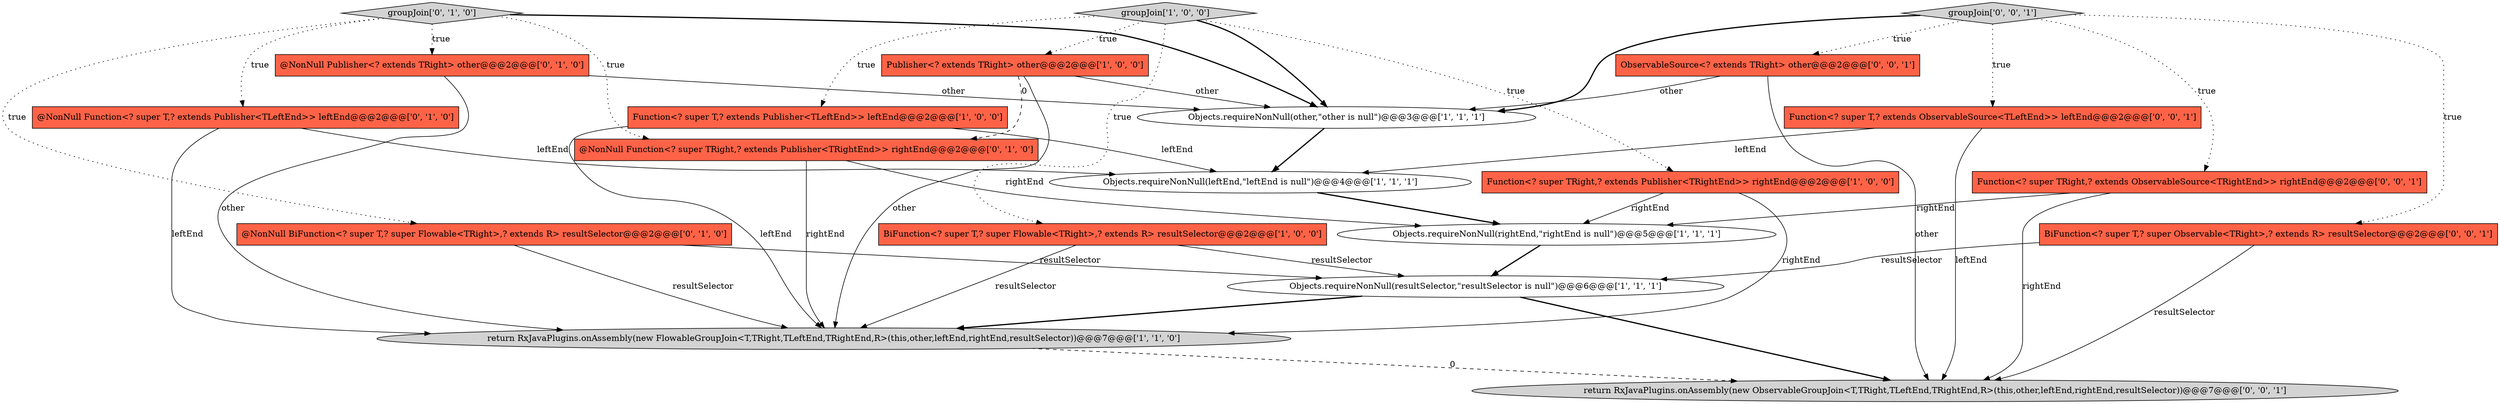 digraph {
12 [style = filled, label = "@NonNull Publisher<? extends TRight> other@@@2@@@['0', '1', '0']", fillcolor = tomato, shape = box image = "AAA0AAABBB2BBB"];
20 [style = filled, label = "return RxJavaPlugins.onAssembly(new ObservableGroupJoin<T,TRight,TLeftEnd,TRightEnd,R>(this,other,leftEnd,rightEnd,resultSelector))@@@7@@@['0', '0', '1']", fillcolor = lightgray, shape = ellipse image = "AAA0AAABBB3BBB"];
13 [style = filled, label = "@NonNull Function<? super T,? extends Publisher<TLeftEnd>> leftEnd@@@2@@@['0', '1', '0']", fillcolor = tomato, shape = box image = "AAA0AAABBB2BBB"];
3 [style = filled, label = "Function<? super T,? extends Publisher<TLeftEnd>> leftEnd@@@2@@@['1', '0', '0']", fillcolor = tomato, shape = box image = "AAA0AAABBB1BBB"];
4 [style = filled, label = "BiFunction<? super T,? super Flowable<TRight>,? extends R> resultSelector@@@2@@@['1', '0', '0']", fillcolor = tomato, shape = box image = "AAA0AAABBB1BBB"];
18 [style = filled, label = "ObservableSource<? extends TRight> other@@@2@@@['0', '0', '1']", fillcolor = tomato, shape = box image = "AAA0AAABBB3BBB"];
5 [style = filled, label = "Publisher<? extends TRight> other@@@2@@@['1', '0', '0']", fillcolor = tomato, shape = box image = "AAA1AAABBB1BBB"];
2 [style = filled, label = "Function<? super TRight,? extends Publisher<TRightEnd>> rightEnd@@@2@@@['1', '0', '0']", fillcolor = tomato, shape = box image = "AAA0AAABBB1BBB"];
14 [style = filled, label = "@NonNull Function<? super TRight,? extends Publisher<TRightEnd>> rightEnd@@@2@@@['0', '1', '0']", fillcolor = tomato, shape = box image = "AAA1AAABBB2BBB"];
15 [style = filled, label = "groupJoin['0', '0', '1']", fillcolor = lightgray, shape = diamond image = "AAA0AAABBB3BBB"];
0 [style = filled, label = "Objects.requireNonNull(rightEnd,\"rightEnd is null\")@@@5@@@['1', '1', '1']", fillcolor = white, shape = ellipse image = "AAA0AAABBB1BBB"];
10 [style = filled, label = "@NonNull BiFunction<? super T,? super Flowable<TRight>,? extends R> resultSelector@@@2@@@['0', '1', '0']", fillcolor = tomato, shape = box image = "AAA0AAABBB2BBB"];
7 [style = filled, label = "Objects.requireNonNull(resultSelector,\"resultSelector is null\")@@@6@@@['1', '1', '1']", fillcolor = white, shape = ellipse image = "AAA0AAABBB1BBB"];
11 [style = filled, label = "groupJoin['0', '1', '0']", fillcolor = lightgray, shape = diamond image = "AAA0AAABBB2BBB"];
16 [style = filled, label = "Function<? super T,? extends ObservableSource<TLeftEnd>> leftEnd@@@2@@@['0', '0', '1']", fillcolor = tomato, shape = box image = "AAA0AAABBB3BBB"];
9 [style = filled, label = "Objects.requireNonNull(other,\"other is null\")@@@3@@@['1', '1', '1']", fillcolor = white, shape = ellipse image = "AAA0AAABBB1BBB"];
6 [style = filled, label = "Objects.requireNonNull(leftEnd,\"leftEnd is null\")@@@4@@@['1', '1', '1']", fillcolor = white, shape = ellipse image = "AAA0AAABBB1BBB"];
19 [style = filled, label = "Function<? super TRight,? extends ObservableSource<TRightEnd>> rightEnd@@@2@@@['0', '0', '1']", fillcolor = tomato, shape = box image = "AAA0AAABBB3BBB"];
8 [style = filled, label = "return RxJavaPlugins.onAssembly(new FlowableGroupJoin<T,TRight,TLeftEnd,TRightEnd,R>(this,other,leftEnd,rightEnd,resultSelector))@@@7@@@['1', '1', '0']", fillcolor = lightgray, shape = ellipse image = "AAA0AAABBB1BBB"];
17 [style = filled, label = "BiFunction<? super T,? super Observable<TRight>,? extends R> resultSelector@@@2@@@['0', '0', '1']", fillcolor = tomato, shape = box image = "AAA0AAABBB3BBB"];
1 [style = filled, label = "groupJoin['1', '0', '0']", fillcolor = lightgray, shape = diamond image = "AAA0AAABBB1BBB"];
17->7 [style = solid, label="resultSelector"];
5->14 [style = dashed, label="0"];
2->0 [style = solid, label="rightEnd"];
19->0 [style = solid, label="rightEnd"];
13->8 [style = solid, label="leftEnd"];
14->0 [style = solid, label="rightEnd"];
16->20 [style = solid, label="leftEnd"];
11->10 [style = dotted, label="true"];
11->12 [style = dotted, label="true"];
15->18 [style = dotted, label="true"];
8->20 [style = dashed, label="0"];
11->14 [style = dotted, label="true"];
12->8 [style = solid, label="other"];
6->0 [style = bold, label=""];
1->4 [style = dotted, label="true"];
7->20 [style = bold, label=""];
11->13 [style = dotted, label="true"];
15->16 [style = dotted, label="true"];
3->6 [style = solid, label="leftEnd"];
7->8 [style = bold, label=""];
11->9 [style = bold, label=""];
1->9 [style = bold, label=""];
9->6 [style = bold, label=""];
10->8 [style = solid, label="resultSelector"];
0->7 [style = bold, label=""];
1->3 [style = dotted, label="true"];
19->20 [style = solid, label="rightEnd"];
15->17 [style = dotted, label="true"];
4->8 [style = solid, label="resultSelector"];
18->9 [style = solid, label="other"];
17->20 [style = solid, label="resultSelector"];
10->7 [style = solid, label="resultSelector"];
15->9 [style = bold, label=""];
15->19 [style = dotted, label="true"];
5->8 [style = solid, label="other"];
2->8 [style = solid, label="rightEnd"];
13->6 [style = solid, label="leftEnd"];
5->9 [style = solid, label="other"];
16->6 [style = solid, label="leftEnd"];
4->7 [style = solid, label="resultSelector"];
18->20 [style = solid, label="other"];
1->2 [style = dotted, label="true"];
14->8 [style = solid, label="rightEnd"];
1->5 [style = dotted, label="true"];
12->9 [style = solid, label="other"];
3->8 [style = solid, label="leftEnd"];
}
